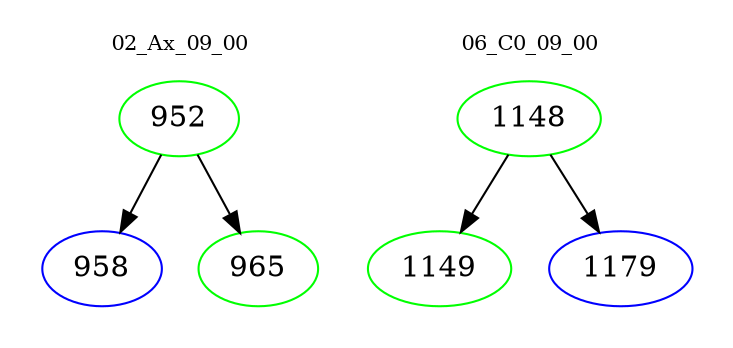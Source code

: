 digraph{
subgraph cluster_0 {
color = white
label = "02_Ax_09_00";
fontsize=10;
T0_952 [label="952", color="green"]
T0_952 -> T0_958 [color="black"]
T0_958 [label="958", color="blue"]
T0_952 -> T0_965 [color="black"]
T0_965 [label="965", color="green"]
}
subgraph cluster_1 {
color = white
label = "06_C0_09_00";
fontsize=10;
T1_1148 [label="1148", color="green"]
T1_1148 -> T1_1149 [color="black"]
T1_1149 [label="1149", color="green"]
T1_1148 -> T1_1179 [color="black"]
T1_1179 [label="1179", color="blue"]
}
}
